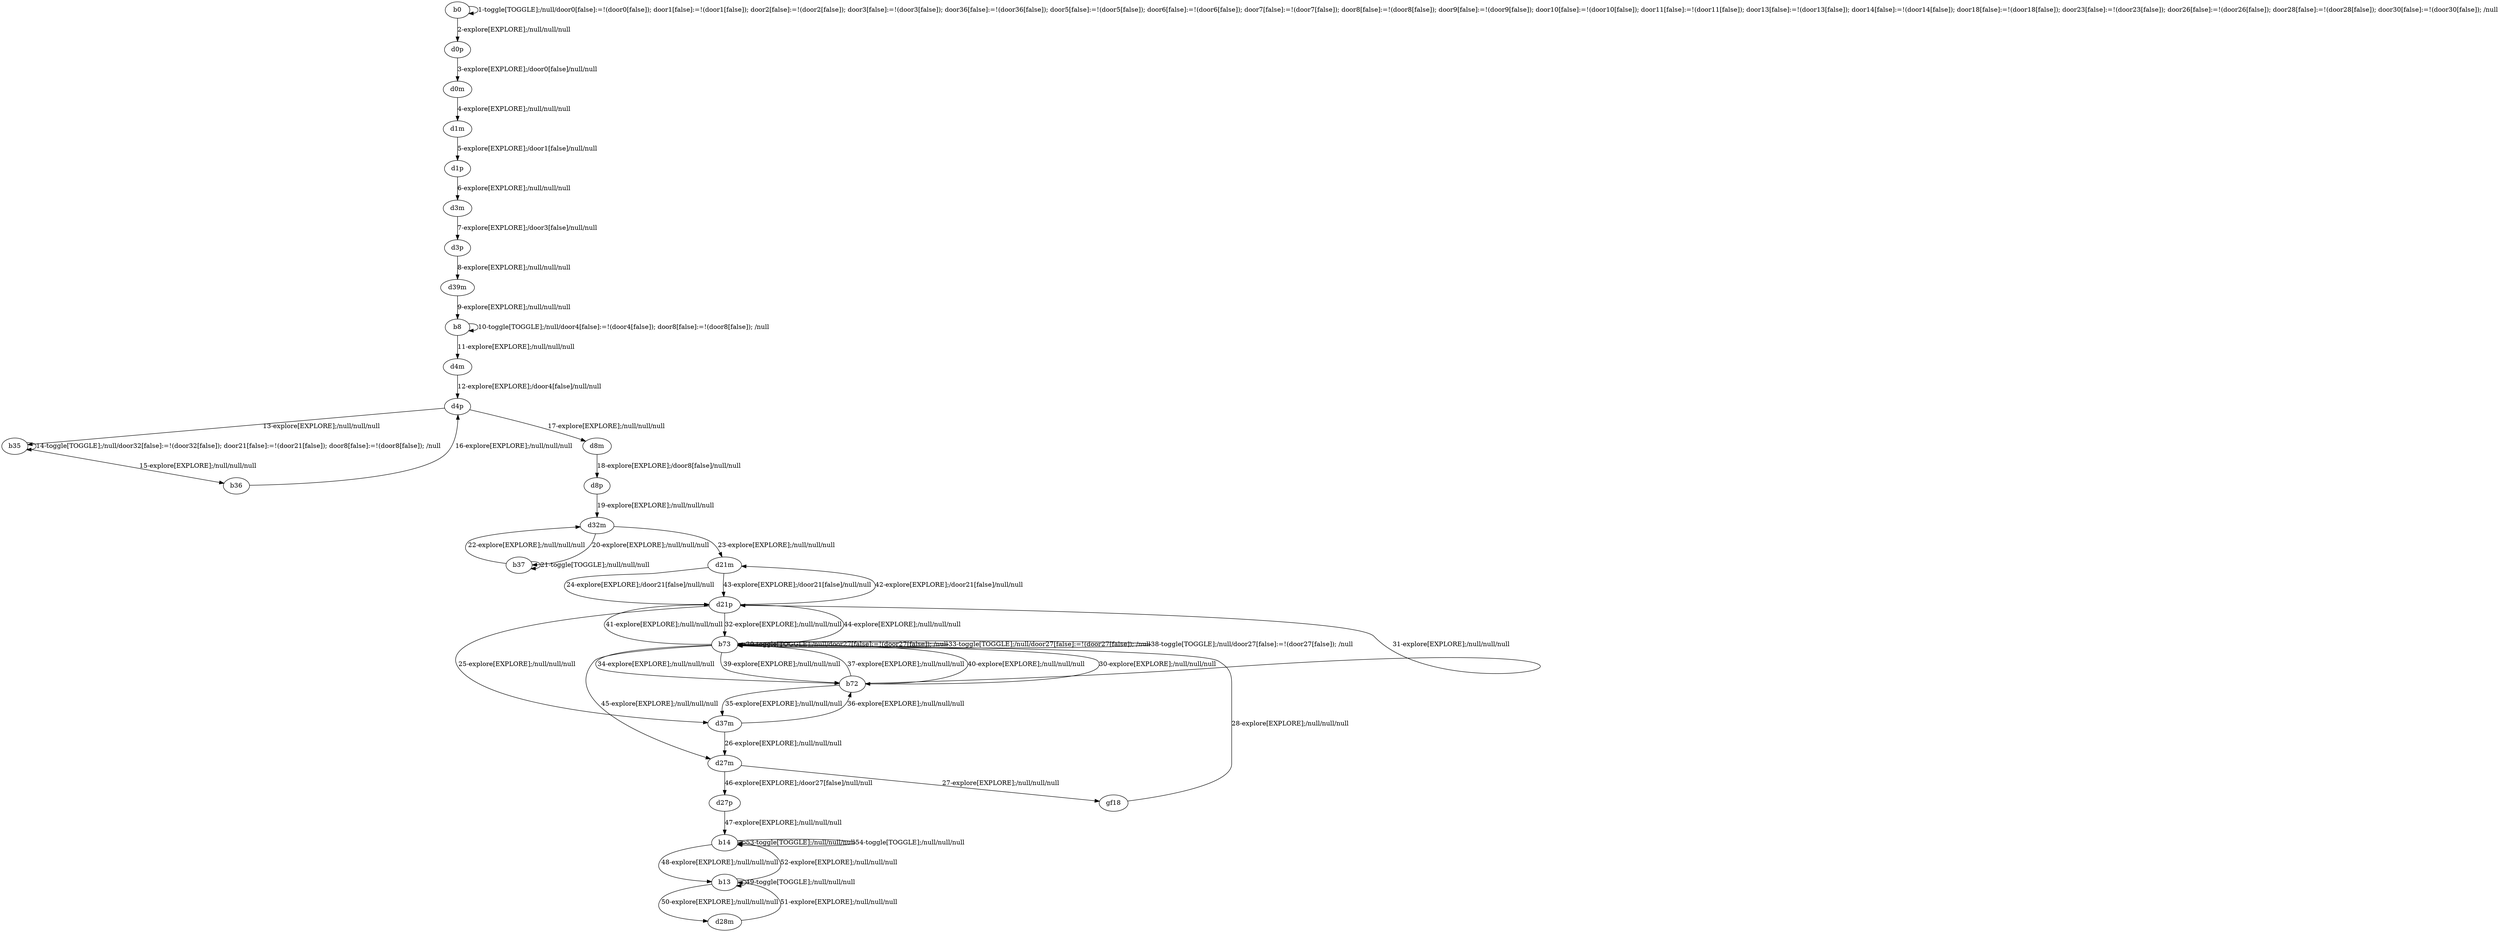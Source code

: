 # Total number of goals covered by this test: 2
# d21p --> d21m
# b13 --> b13

digraph g {
"b0" -> "b0" [label = "1-toggle[TOGGLE];/null/door0[false]:=!(door0[false]); door1[false]:=!(door1[false]); door2[false]:=!(door2[false]); door3[false]:=!(door3[false]); door36[false]:=!(door36[false]); door5[false]:=!(door5[false]); door6[false]:=!(door6[false]); door7[false]:=!(door7[false]); door8[false]:=!(door8[false]); door9[false]:=!(door9[false]); door10[false]:=!(door10[false]); door11[false]:=!(door11[false]); door13[false]:=!(door13[false]); door14[false]:=!(door14[false]); door18[false]:=!(door18[false]); door23[false]:=!(door23[false]); door26[false]:=!(door26[false]); door28[false]:=!(door28[false]); door30[false]:=!(door30[false]); /null"];
"b0" -> "d0p" [label = "2-explore[EXPLORE];/null/null/null"];
"d0p" -> "d0m" [label = "3-explore[EXPLORE];/door0[false]/null/null"];
"d0m" -> "d1m" [label = "4-explore[EXPLORE];/null/null/null"];
"d1m" -> "d1p" [label = "5-explore[EXPLORE];/door1[false]/null/null"];
"d1p" -> "d3m" [label = "6-explore[EXPLORE];/null/null/null"];
"d3m" -> "d3p" [label = "7-explore[EXPLORE];/door3[false]/null/null"];
"d3p" -> "d39m" [label = "8-explore[EXPLORE];/null/null/null"];
"d39m" -> "b8" [label = "9-explore[EXPLORE];/null/null/null"];
"b8" -> "b8" [label = "10-toggle[TOGGLE];/null/door4[false]:=!(door4[false]); door8[false]:=!(door8[false]); /null"];
"b8" -> "d4m" [label = "11-explore[EXPLORE];/null/null/null"];
"d4m" -> "d4p" [label = "12-explore[EXPLORE];/door4[false]/null/null"];
"d4p" -> "b35" [label = "13-explore[EXPLORE];/null/null/null"];
"b35" -> "b35" [label = "14-toggle[TOGGLE];/null/door32[false]:=!(door32[false]); door21[false]:=!(door21[false]); door8[false]:=!(door8[false]); /null"];
"b35" -> "b36" [label = "15-explore[EXPLORE];/null/null/null"];
"b36" -> "d4p" [label = "16-explore[EXPLORE];/null/null/null"];
"d4p" -> "d8m" [label = "17-explore[EXPLORE];/null/null/null"];
"d8m" -> "d8p" [label = "18-explore[EXPLORE];/door8[false]/null/null"];
"d8p" -> "d32m" [label = "19-explore[EXPLORE];/null/null/null"];
"d32m" -> "b37" [label = "20-explore[EXPLORE];/null/null/null"];
"b37" -> "b37" [label = "21-toggle[TOGGLE];/null/null/null"];
"b37" -> "d32m" [label = "22-explore[EXPLORE];/null/null/null"];
"d32m" -> "d21m" [label = "23-explore[EXPLORE];/null/null/null"];
"d21m" -> "d21p" [label = "24-explore[EXPLORE];/door21[false]/null/null"];
"d21p" -> "d37m" [label = "25-explore[EXPLORE];/null/null/null"];
"d37m" -> "d27m" [label = "26-explore[EXPLORE];/null/null/null"];
"d27m" -> "gf18" [label = "27-explore[EXPLORE];/null/null/null"];
"gf18" -> "b73" [label = "28-explore[EXPLORE];/null/null/null"];
"b73" -> "b73" [label = "29-toggle[TOGGLE];/null/door27[false]:=!(door27[false]); /null"];
"b73" -> "b72" [label = "30-explore[EXPLORE];/null/null/null"];
"b72" -> "d21p" [label = "31-explore[EXPLORE];/null/null/null"];
"d21p" -> "b73" [label = "32-explore[EXPLORE];/null/null/null"];
"b73" -> "b73" [label = "33-toggle[TOGGLE];/null/door27[false]:=!(door27[false]); /null"];
"b73" -> "b72" [label = "34-explore[EXPLORE];/null/null/null"];
"b72" -> "d37m" [label = "35-explore[EXPLORE];/null/null/null"];
"d37m" -> "b72" [label = "36-explore[EXPLORE];/null/null/null"];
"b72" -> "b73" [label = "37-explore[EXPLORE];/null/null/null"];
"b73" -> "b73" [label = "38-toggle[TOGGLE];/null/door27[false]:=!(door27[false]); /null"];
"b73" -> "b72" [label = "39-explore[EXPLORE];/null/null/null"];
"b72" -> "b73" [label = "40-explore[EXPLORE];/null/null/null"];
"b73" -> "d21p" [label = "41-explore[EXPLORE];/null/null/null"];
"d21p" -> "d21m" [label = "42-explore[EXPLORE];/door21[false]/null/null"];
"d21m" -> "d21p" [label = "43-explore[EXPLORE];/door21[false]/null/null"];
"d21p" -> "b73" [label = "44-explore[EXPLORE];/null/null/null"];
"b73" -> "d27m" [label = "45-explore[EXPLORE];/null/null/null"];
"d27m" -> "d27p" [label = "46-explore[EXPLORE];/door27[false]/null/null"];
"d27p" -> "b14" [label = "47-explore[EXPLORE];/null/null/null"];
"b14" -> "b13" [label = "48-explore[EXPLORE];/null/null/null"];
"b13" -> "b13" [label = "49-toggle[TOGGLE];/null/null/null"];
"b13" -> "d28m" [label = "50-explore[EXPLORE];/null/null/null"];
"d28m" -> "b13" [label = "51-explore[EXPLORE];/null/null/null"];
"b13" -> "b14" [label = "52-explore[EXPLORE];/null/null/null"];
"b14" -> "b14" [label = "53-toggle[TOGGLE];/null/null/null"];
"b14" -> "b14" [label = "54-toggle[TOGGLE];/null/null/null"];
}